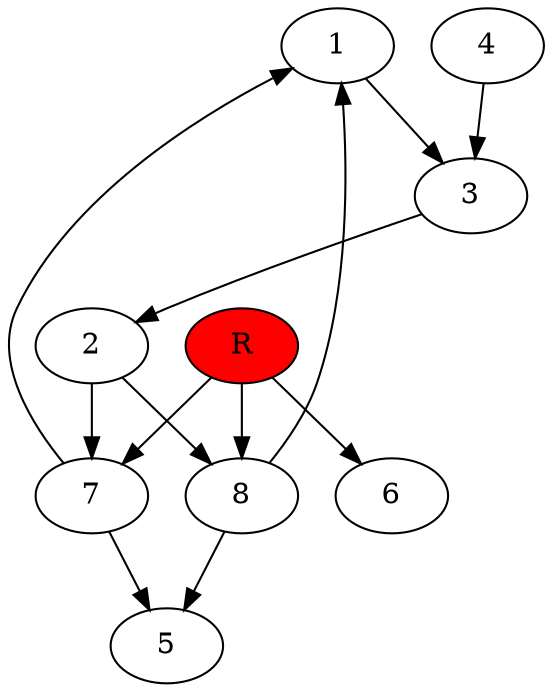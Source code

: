 digraph prb28162 {
	1
	2
	3
	4
	5
	6
	7
	8
	R [fillcolor="#ff0000" style=filled]
	1 -> 3
	2 -> 7
	2 -> 8
	3 -> 2
	4 -> 3
	7 -> 1
	7 -> 5
	8 -> 1
	8 -> 5
	R -> 6
	R -> 7
	R -> 8
}
